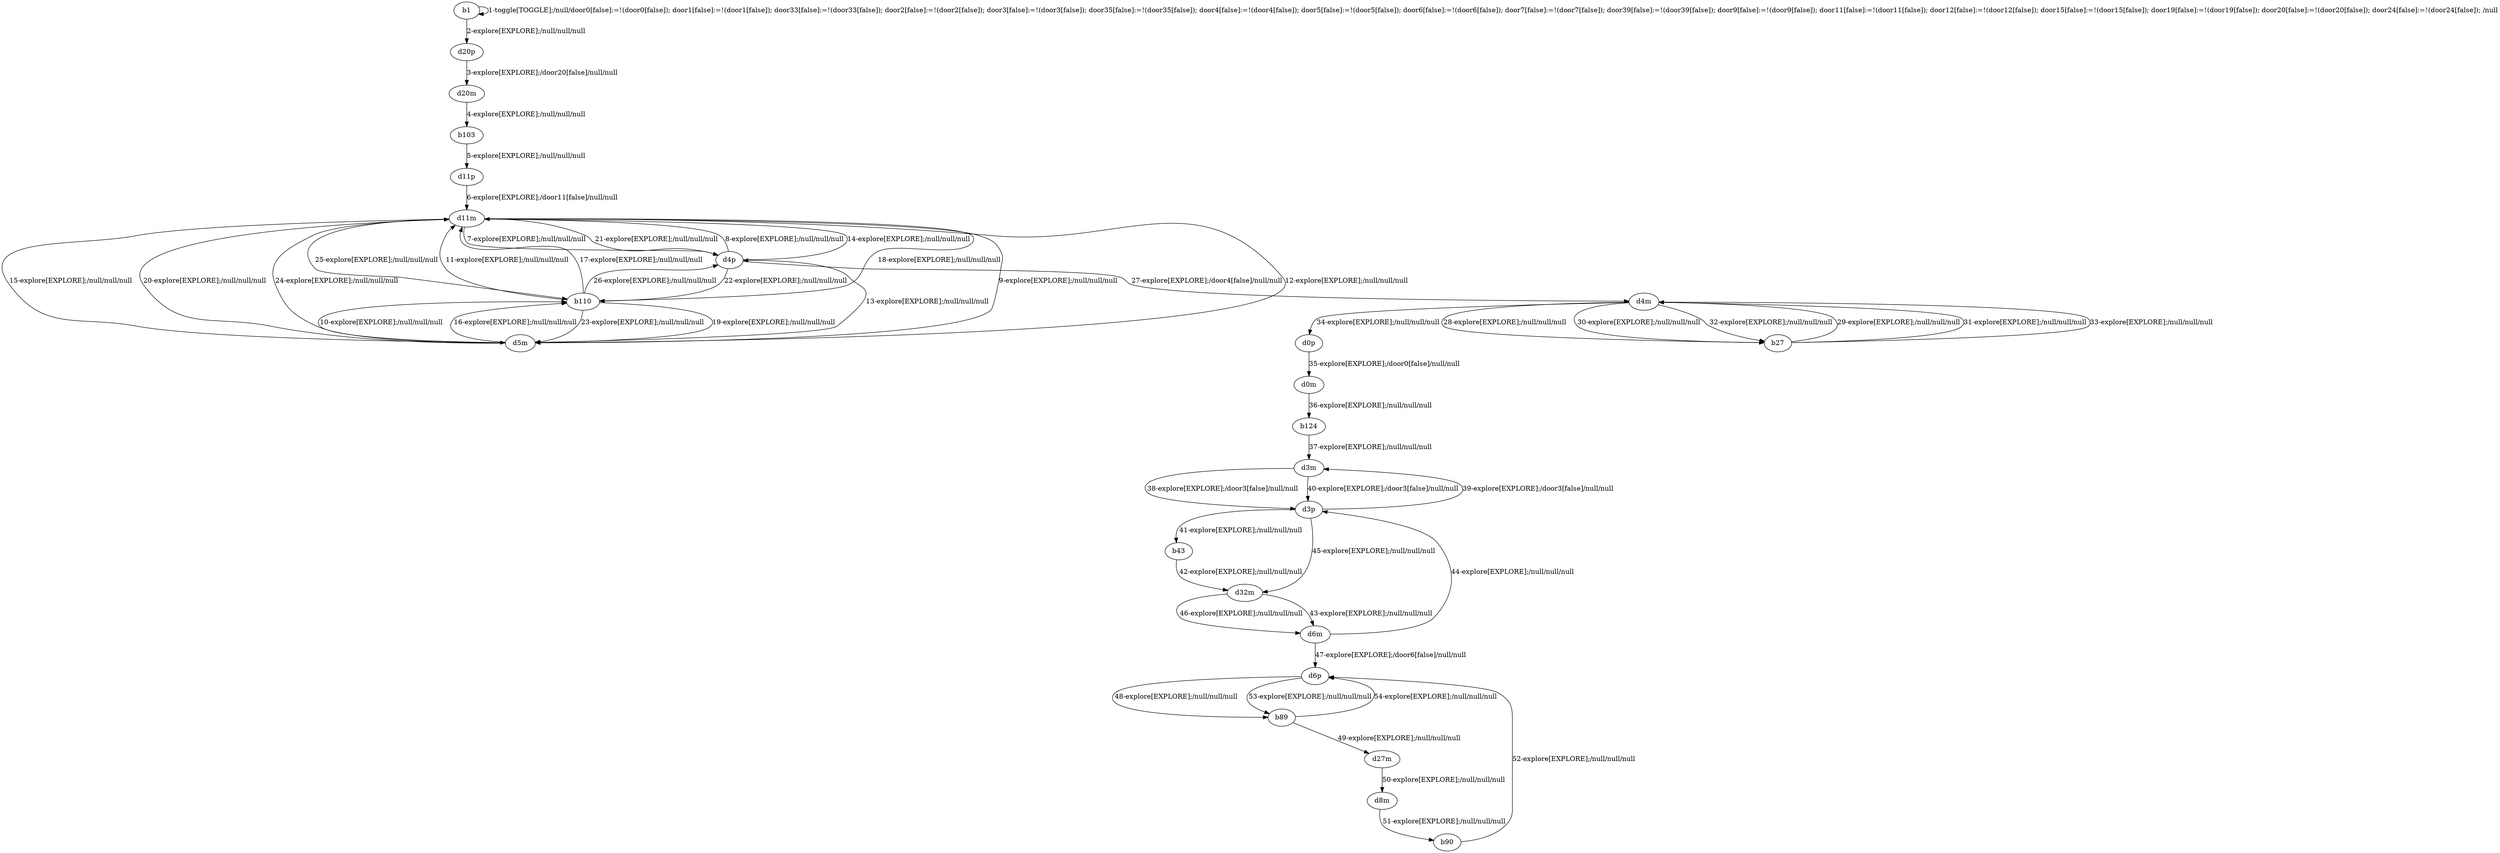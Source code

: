 # Total number of goals covered by this test: 1
# b89 --> d6p

digraph g {
"b1" -> "b1" [label = "1-toggle[TOGGLE];/null/door0[false]:=!(door0[false]); door1[false]:=!(door1[false]); door33[false]:=!(door33[false]); door2[false]:=!(door2[false]); door3[false]:=!(door3[false]); door35[false]:=!(door35[false]); door4[false]:=!(door4[false]); door5[false]:=!(door5[false]); door6[false]:=!(door6[false]); door7[false]:=!(door7[false]); door39[false]:=!(door39[false]); door9[false]:=!(door9[false]); door11[false]:=!(door11[false]); door12[false]:=!(door12[false]); door15[false]:=!(door15[false]); door19[false]:=!(door19[false]); door20[false]:=!(door20[false]); door24[false]:=!(door24[false]); /null"];
"b1" -> "d20p" [label = "2-explore[EXPLORE];/null/null/null"];
"d20p" -> "d20m" [label = "3-explore[EXPLORE];/door20[false]/null/null"];
"d20m" -> "b103" [label = "4-explore[EXPLORE];/null/null/null"];
"b103" -> "d11p" [label = "5-explore[EXPLORE];/null/null/null"];
"d11p" -> "d11m" [label = "6-explore[EXPLORE];/door11[false]/null/null"];
"d11m" -> "d4p" [label = "7-explore[EXPLORE];/null/null/null"];
"d4p" -> "d11m" [label = "8-explore[EXPLORE];/null/null/null"];
"d11m" -> "d5m" [label = "9-explore[EXPLORE];/null/null/null"];
"d5m" -> "b110" [label = "10-explore[EXPLORE];/null/null/null"];
"b110" -> "d11m" [label = "11-explore[EXPLORE];/null/null/null"];
"d11m" -> "d5m" [label = "12-explore[EXPLORE];/null/null/null"];
"d5m" -> "d4p" [label = "13-explore[EXPLORE];/null/null/null"];
"d4p" -> "d11m" [label = "14-explore[EXPLORE];/null/null/null"];
"d11m" -> "d5m" [label = "15-explore[EXPLORE];/null/null/null"];
"d5m" -> "b110" [label = "16-explore[EXPLORE];/null/null/null"];
"b110" -> "d11m" [label = "17-explore[EXPLORE];/null/null/null"];
"d11m" -> "b110" [label = "18-explore[EXPLORE];/null/null/null"];
"b110" -> "d5m" [label = "19-explore[EXPLORE];/null/null/null"];
"d5m" -> "d11m" [label = "20-explore[EXPLORE];/null/null/null"];
"d11m" -> "d4p" [label = "21-explore[EXPLORE];/null/null/null"];
"d4p" -> "b110" [label = "22-explore[EXPLORE];/null/null/null"];
"b110" -> "d5m" [label = "23-explore[EXPLORE];/null/null/null"];
"d5m" -> "d11m" [label = "24-explore[EXPLORE];/null/null/null"];
"d11m" -> "b110" [label = "25-explore[EXPLORE];/null/null/null"];
"b110" -> "d4p" [label = "26-explore[EXPLORE];/null/null/null"];
"d4p" -> "d4m" [label = "27-explore[EXPLORE];/door4[false]/null/null"];
"d4m" -> "b27" [label = "28-explore[EXPLORE];/null/null/null"];
"b27" -> "d4m" [label = "29-explore[EXPLORE];/null/null/null"];
"d4m" -> "b27" [label = "30-explore[EXPLORE];/null/null/null"];
"b27" -> "d4m" [label = "31-explore[EXPLORE];/null/null/null"];
"d4m" -> "b27" [label = "32-explore[EXPLORE];/null/null/null"];
"b27" -> "d4m" [label = "33-explore[EXPLORE];/null/null/null"];
"d4m" -> "d0p" [label = "34-explore[EXPLORE];/null/null/null"];
"d0p" -> "d0m" [label = "35-explore[EXPLORE];/door0[false]/null/null"];
"d0m" -> "b124" [label = "36-explore[EXPLORE];/null/null/null"];
"b124" -> "d3m" [label = "37-explore[EXPLORE];/null/null/null"];
"d3m" -> "d3p" [label = "38-explore[EXPLORE];/door3[false]/null/null"];
"d3p" -> "d3m" [label = "39-explore[EXPLORE];/door3[false]/null/null"];
"d3m" -> "d3p" [label = "40-explore[EXPLORE];/door3[false]/null/null"];
"d3p" -> "b43" [label = "41-explore[EXPLORE];/null/null/null"];
"b43" -> "d32m" [label = "42-explore[EXPLORE];/null/null/null"];
"d32m" -> "d6m" [label = "43-explore[EXPLORE];/null/null/null"];
"d6m" -> "d3p" [label = "44-explore[EXPLORE];/null/null/null"];
"d3p" -> "d32m" [label = "45-explore[EXPLORE];/null/null/null"];
"d32m" -> "d6m" [label = "46-explore[EXPLORE];/null/null/null"];
"d6m" -> "d6p" [label = "47-explore[EXPLORE];/door6[false]/null/null"];
"d6p" -> "b89" [label = "48-explore[EXPLORE];/null/null/null"];
"b89" -> "d27m" [label = "49-explore[EXPLORE];/null/null/null"];
"d27m" -> "d8m" [label = "50-explore[EXPLORE];/null/null/null"];
"d8m" -> "b90" [label = "51-explore[EXPLORE];/null/null/null"];
"b90" -> "d6p" [label = "52-explore[EXPLORE];/null/null/null"];
"d6p" -> "b89" [label = "53-explore[EXPLORE];/null/null/null"];
"b89" -> "d6p" [label = "54-explore[EXPLORE];/null/null/null"];
}
